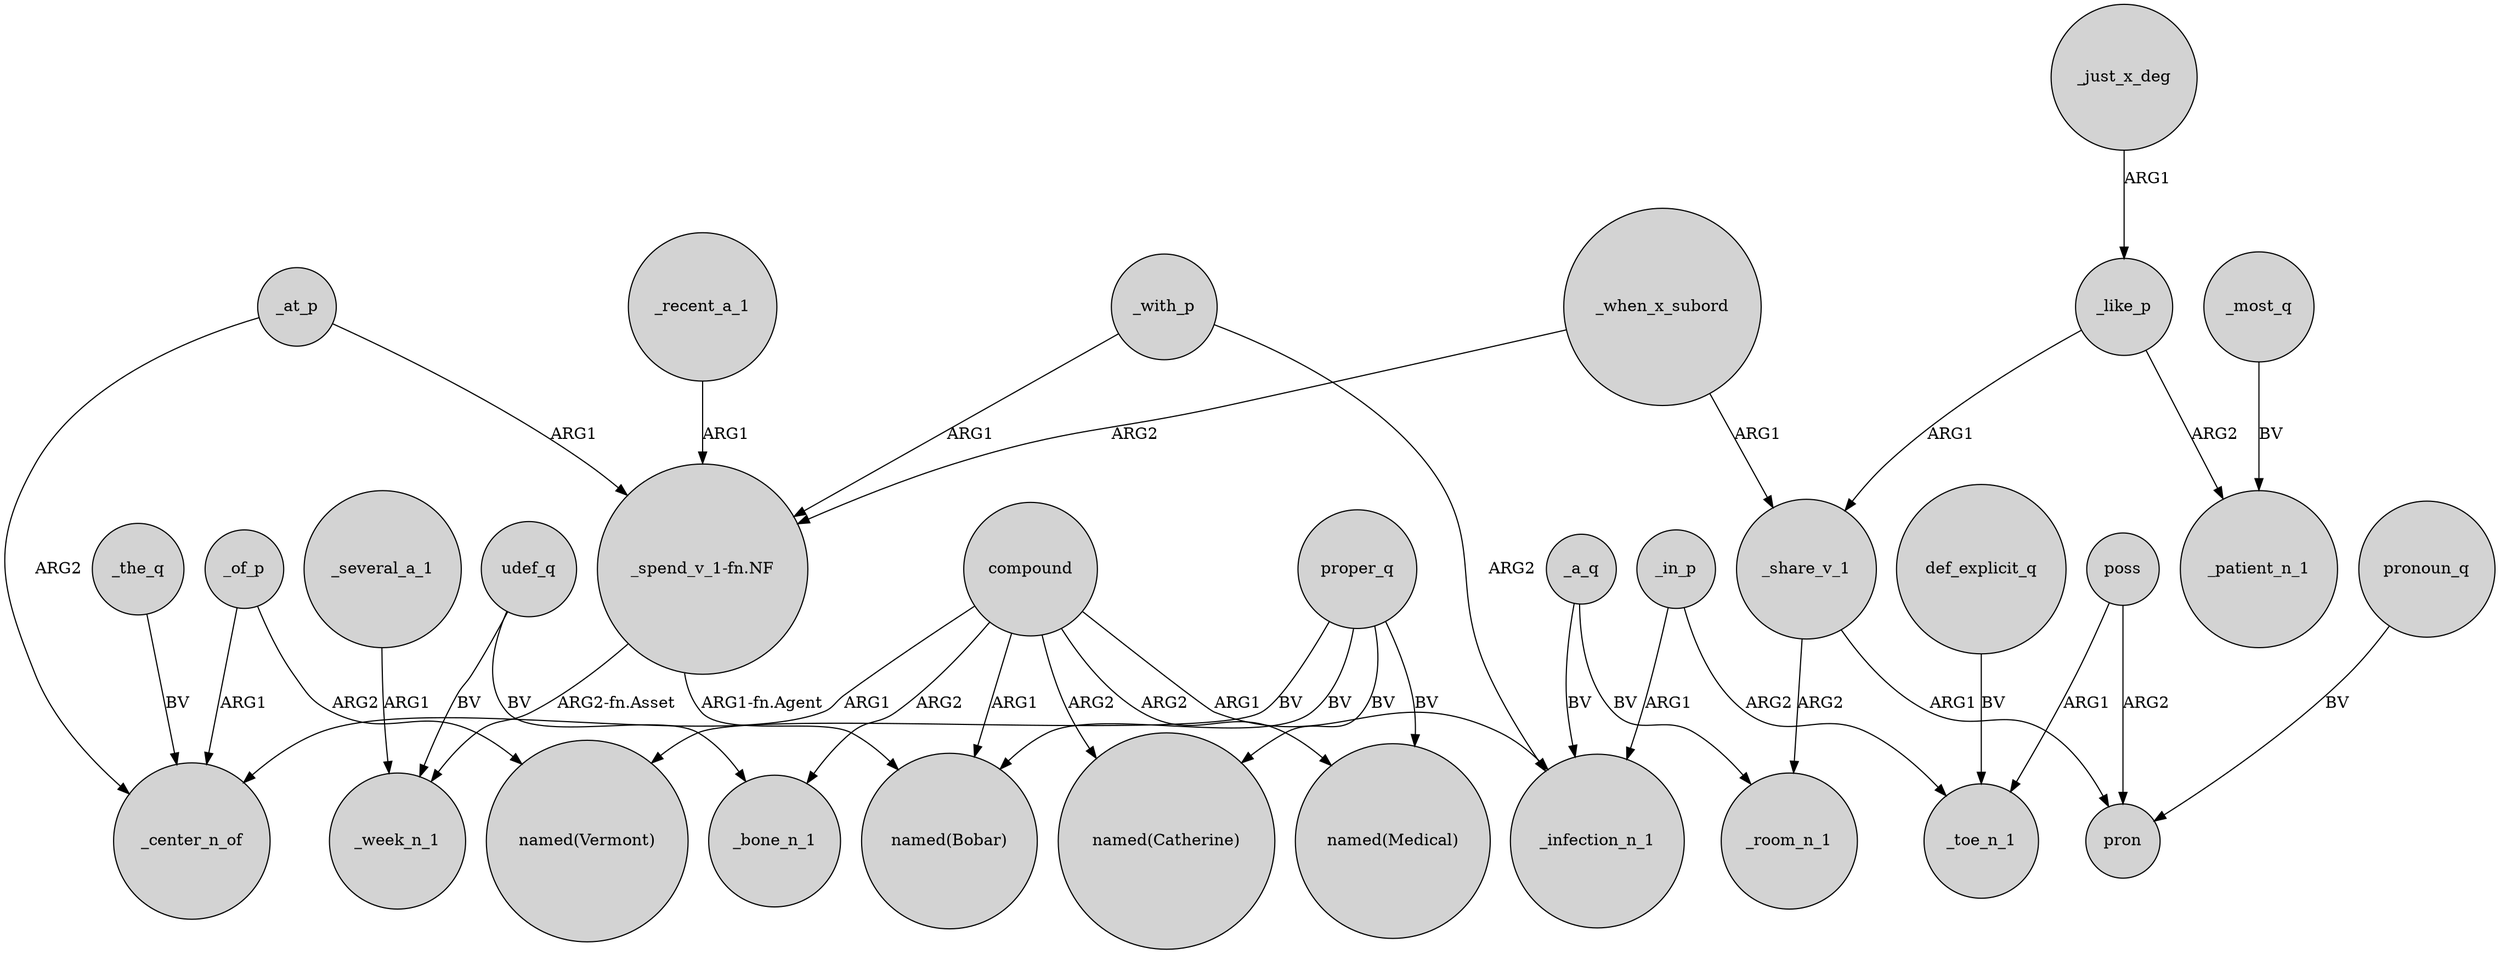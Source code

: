 digraph {
	node [shape=circle style=filled]
	_of_p -> _center_n_of [label=ARG1]
	_the_q -> _center_n_of [label=BV]
	_at_p -> "_spend_v_1-fn.NF" [label=ARG1]
	"_spend_v_1-fn.NF" -> _week_n_1 [label="ARG2-fn.Asset"]
	poss -> pron [label=ARG2]
	udef_q -> _bone_n_1 [label=BV]
	_when_x_subord -> "_spend_v_1-fn.NF" [label=ARG2]
	poss -> _toe_n_1 [label=ARG1]
	_like_p -> _share_v_1 [label=ARG1]
	_share_v_1 -> pron [label=ARG1]
	compound -> _infection_n_1 [label=ARG1]
	_just_x_deg -> _like_p [label=ARG1]
	_of_p -> "named(Vermont)" [label=ARG2]
	_when_x_subord -> _share_v_1 [label=ARG1]
	compound -> "named(Medical)" [label=ARG2]
	proper_q -> "named(Vermont)" [label=BV]
	_recent_a_1 -> "_spend_v_1-fn.NF" [label=ARG1]
	_at_p -> _center_n_of [label=ARG2]
	_in_p -> _infection_n_1 [label=ARG1]
	_several_a_1 -> _week_n_1 [label=ARG1]
	_a_q -> _room_n_1 [label=BV]
	def_explicit_q -> _toe_n_1 [label=BV]
	pronoun_q -> pron [label=BV]
	_with_p -> "_spend_v_1-fn.NF" [label=ARG1]
	proper_q -> "named(Bobar)" [label=BV]
	"_spend_v_1-fn.NF" -> "named(Bobar)" [label="ARG1-fn.Agent"]
	udef_q -> _week_n_1 [label=BV]
	_a_q -> _infection_n_1 [label=BV]
	compound -> _center_n_of [label=ARG1]
	proper_q -> "named(Medical)" [label=BV]
	_share_v_1 -> _room_n_1 [label=ARG2]
	compound -> "named(Bobar)" [label=ARG1]
	_in_p -> _toe_n_1 [label=ARG2]
	_with_p -> _infection_n_1 [label=ARG2]
	proper_q -> "named(Catherine)" [label=BV]
	_most_q -> _patient_n_1 [label=BV]
	compound -> "named(Catherine)" [label=ARG2]
	_like_p -> _patient_n_1 [label=ARG2]
	compound -> _bone_n_1 [label=ARG2]
}
